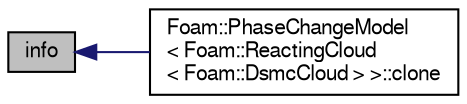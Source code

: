 digraph "info"
{
  bgcolor="transparent";
  edge [fontname="FreeSans",fontsize="10",labelfontname="FreeSans",labelfontsize="10"];
  node [fontname="FreeSans",fontsize="10",shape=record];
  rankdir="LR";
  Node52 [label="info",height=0.2,width=0.4,color="black", fillcolor="grey75", style="filled", fontcolor="black"];
  Node52 -> Node53 [dir="back",color="midnightblue",fontsize="10",style="solid",fontname="FreeSans"];
  Node53 [label="Foam::PhaseChangeModel\l\< Foam::ReactingCloud\l\< Foam::DsmcCloud \> \>::clone",height=0.2,width=0.4,color="black",URL="$a23810.html#a6d7553cfba31357b94c3905bdc0bf58c",tooltip="Construct and return a clone. "];
}
